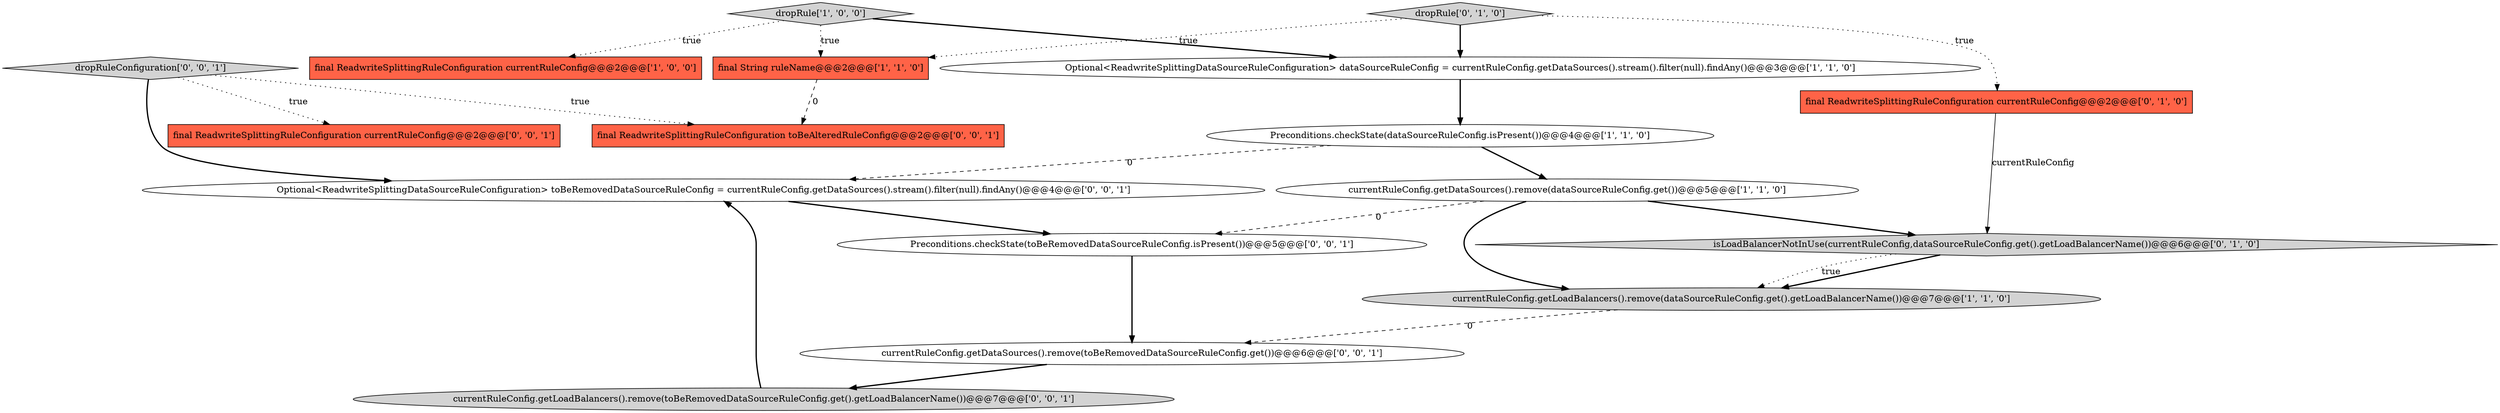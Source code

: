 digraph {
15 [style = filled, label = "final ReadwriteSplittingRuleConfiguration toBeAlteredRuleConfig@@@2@@@['0', '0', '1']", fillcolor = tomato, shape = box image = "AAA0AAABBB3BBB"];
11 [style = filled, label = "currentRuleConfig.getDataSources().remove(toBeRemovedDataSourceRuleConfig.get())@@@6@@@['0', '0', '1']", fillcolor = white, shape = ellipse image = "AAA0AAABBB3BBB"];
14 [style = filled, label = "Preconditions.checkState(toBeRemovedDataSourceRuleConfig.isPresent())@@@5@@@['0', '0', '1']", fillcolor = white, shape = ellipse image = "AAA0AAABBB3BBB"];
6 [style = filled, label = "currentRuleConfig.getDataSources().remove(dataSourceRuleConfig.get())@@@5@@@['1', '1', '0']", fillcolor = white, shape = ellipse image = "AAA0AAABBB1BBB"];
9 [style = filled, label = "final ReadwriteSplittingRuleConfiguration currentRuleConfig@@@2@@@['0', '1', '0']", fillcolor = tomato, shape = box image = "AAA0AAABBB2BBB"];
8 [style = filled, label = "dropRule['0', '1', '0']", fillcolor = lightgray, shape = diamond image = "AAA0AAABBB2BBB"];
13 [style = filled, label = "Optional<ReadwriteSplittingDataSourceRuleConfiguration> toBeRemovedDataSourceRuleConfig = currentRuleConfig.getDataSources().stream().filter(null).findAny()@@@4@@@['0', '0', '1']", fillcolor = white, shape = ellipse image = "AAA0AAABBB3BBB"];
3 [style = filled, label = "dropRule['1', '0', '0']", fillcolor = lightgray, shape = diamond image = "AAA0AAABBB1BBB"];
2 [style = filled, label = "Optional<ReadwriteSplittingDataSourceRuleConfiguration> dataSourceRuleConfig = currentRuleConfig.getDataSources().stream().filter(null).findAny()@@@3@@@['1', '1', '0']", fillcolor = white, shape = ellipse image = "AAA0AAABBB1BBB"];
16 [style = filled, label = "dropRuleConfiguration['0', '0', '1']", fillcolor = lightgray, shape = diamond image = "AAA0AAABBB3BBB"];
10 [style = filled, label = "final ReadwriteSplittingRuleConfiguration currentRuleConfig@@@2@@@['0', '0', '1']", fillcolor = tomato, shape = box image = "AAA0AAABBB3BBB"];
12 [style = filled, label = "currentRuleConfig.getLoadBalancers().remove(toBeRemovedDataSourceRuleConfig.get().getLoadBalancerName())@@@7@@@['0', '0', '1']", fillcolor = lightgray, shape = ellipse image = "AAA0AAABBB3BBB"];
1 [style = filled, label = "Preconditions.checkState(dataSourceRuleConfig.isPresent())@@@4@@@['1', '1', '0']", fillcolor = white, shape = ellipse image = "AAA0AAABBB1BBB"];
7 [style = filled, label = "isLoadBalancerNotInUse(currentRuleConfig,dataSourceRuleConfig.get().getLoadBalancerName())@@@6@@@['0', '1', '0']", fillcolor = lightgray, shape = diamond image = "AAA1AAABBB2BBB"];
0 [style = filled, label = "currentRuleConfig.getLoadBalancers().remove(dataSourceRuleConfig.get().getLoadBalancerName())@@@7@@@['1', '1', '0']", fillcolor = lightgray, shape = ellipse image = "AAA0AAABBB1BBB"];
4 [style = filled, label = "final ReadwriteSplittingRuleConfiguration currentRuleConfig@@@2@@@['1', '0', '0']", fillcolor = tomato, shape = box image = "AAA0AAABBB1BBB"];
5 [style = filled, label = "final String ruleName@@@2@@@['1', '1', '0']", fillcolor = tomato, shape = box image = "AAA0AAABBB1BBB"];
11->12 [style = bold, label=""];
9->7 [style = solid, label="currentRuleConfig"];
3->2 [style = bold, label=""];
6->14 [style = dashed, label="0"];
6->0 [style = bold, label=""];
14->11 [style = bold, label=""];
1->6 [style = bold, label=""];
16->13 [style = bold, label=""];
16->15 [style = dotted, label="true"];
1->13 [style = dashed, label="0"];
12->13 [style = bold, label=""];
8->2 [style = bold, label=""];
0->11 [style = dashed, label="0"];
3->4 [style = dotted, label="true"];
16->10 [style = dotted, label="true"];
2->1 [style = bold, label=""];
7->0 [style = bold, label=""];
8->5 [style = dotted, label="true"];
7->0 [style = dotted, label="true"];
6->7 [style = bold, label=""];
13->14 [style = bold, label=""];
3->5 [style = dotted, label="true"];
5->15 [style = dashed, label="0"];
8->9 [style = dotted, label="true"];
}
